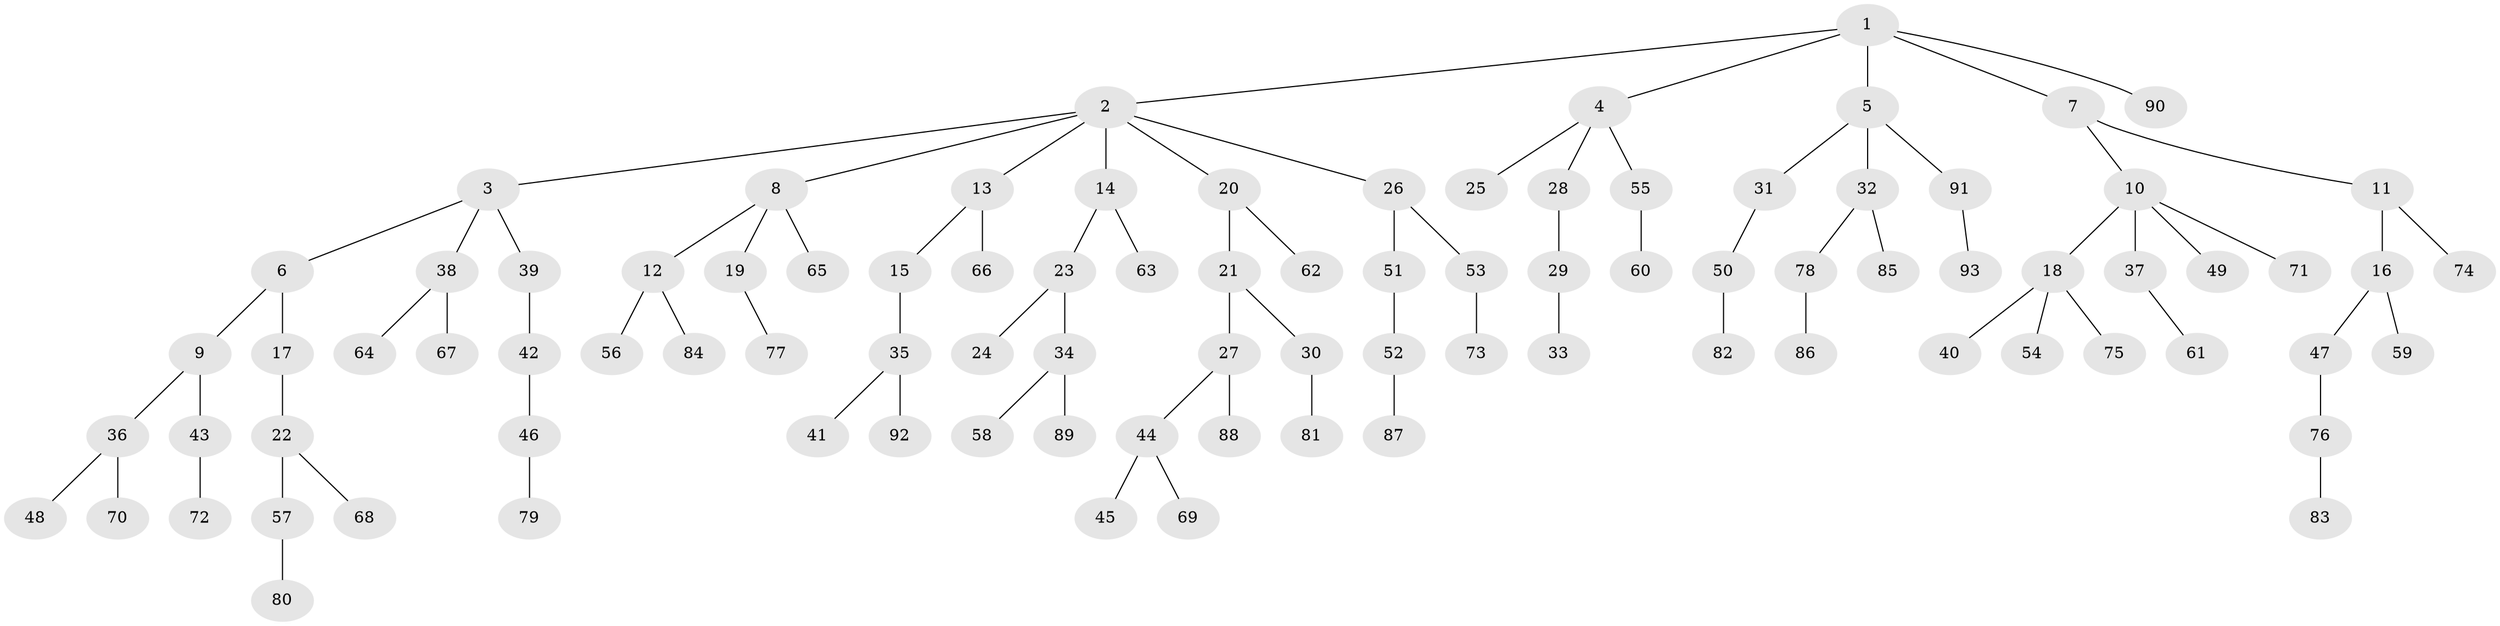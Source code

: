 // coarse degree distribution, {7: 0.015384615384615385, 8: 0.015384615384615385, 4: 0.06153846153846154, 3: 0.16923076923076924, 2: 0.24615384615384617, 1: 0.49230769230769234}
// Generated by graph-tools (version 1.1) at 2025/24/03/03/25 07:24:08]
// undirected, 93 vertices, 92 edges
graph export_dot {
graph [start="1"]
  node [color=gray90,style=filled];
  1;
  2;
  3;
  4;
  5;
  6;
  7;
  8;
  9;
  10;
  11;
  12;
  13;
  14;
  15;
  16;
  17;
  18;
  19;
  20;
  21;
  22;
  23;
  24;
  25;
  26;
  27;
  28;
  29;
  30;
  31;
  32;
  33;
  34;
  35;
  36;
  37;
  38;
  39;
  40;
  41;
  42;
  43;
  44;
  45;
  46;
  47;
  48;
  49;
  50;
  51;
  52;
  53;
  54;
  55;
  56;
  57;
  58;
  59;
  60;
  61;
  62;
  63;
  64;
  65;
  66;
  67;
  68;
  69;
  70;
  71;
  72;
  73;
  74;
  75;
  76;
  77;
  78;
  79;
  80;
  81;
  82;
  83;
  84;
  85;
  86;
  87;
  88;
  89;
  90;
  91;
  92;
  93;
  1 -- 2;
  1 -- 4;
  1 -- 5;
  1 -- 7;
  1 -- 90;
  2 -- 3;
  2 -- 8;
  2 -- 13;
  2 -- 14;
  2 -- 20;
  2 -- 26;
  3 -- 6;
  3 -- 38;
  3 -- 39;
  4 -- 25;
  4 -- 28;
  4 -- 55;
  5 -- 31;
  5 -- 32;
  5 -- 91;
  6 -- 9;
  6 -- 17;
  7 -- 10;
  7 -- 11;
  8 -- 12;
  8 -- 19;
  8 -- 65;
  9 -- 36;
  9 -- 43;
  10 -- 18;
  10 -- 37;
  10 -- 49;
  10 -- 71;
  11 -- 16;
  11 -- 74;
  12 -- 56;
  12 -- 84;
  13 -- 15;
  13 -- 66;
  14 -- 23;
  14 -- 63;
  15 -- 35;
  16 -- 47;
  16 -- 59;
  17 -- 22;
  18 -- 40;
  18 -- 54;
  18 -- 75;
  19 -- 77;
  20 -- 21;
  20 -- 62;
  21 -- 27;
  21 -- 30;
  22 -- 57;
  22 -- 68;
  23 -- 24;
  23 -- 34;
  26 -- 51;
  26 -- 53;
  27 -- 44;
  27 -- 88;
  28 -- 29;
  29 -- 33;
  30 -- 81;
  31 -- 50;
  32 -- 78;
  32 -- 85;
  34 -- 58;
  34 -- 89;
  35 -- 41;
  35 -- 92;
  36 -- 48;
  36 -- 70;
  37 -- 61;
  38 -- 64;
  38 -- 67;
  39 -- 42;
  42 -- 46;
  43 -- 72;
  44 -- 45;
  44 -- 69;
  46 -- 79;
  47 -- 76;
  50 -- 82;
  51 -- 52;
  52 -- 87;
  53 -- 73;
  55 -- 60;
  57 -- 80;
  76 -- 83;
  78 -- 86;
  91 -- 93;
}
